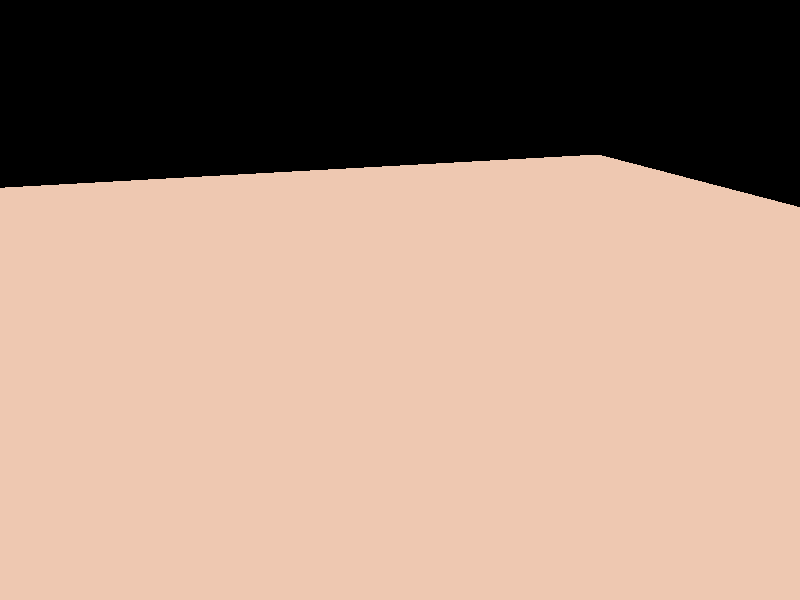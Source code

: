 #include "colors.inc"
 
#declare SCALE = 87.1;

camera {
  location  <-10.0, 14.0, -32.0>
  //location < -16, 20, -2 >
  up y
  sky y
  look_at   <0.0, 0.0, 0.0>
  //look_at < -16.5,22.5,0>
  // angle 30
}

light_source {
  <2000, 3000, -2700>
  color rgb <1.0, 1.0, 1.0>
}

box {
    < -(SCALE/2), -0.25, -(SCALE/2) >,
    <  (SCALE/2),     0,  (SCALE/2) >
    pigment { color Tan }
}
